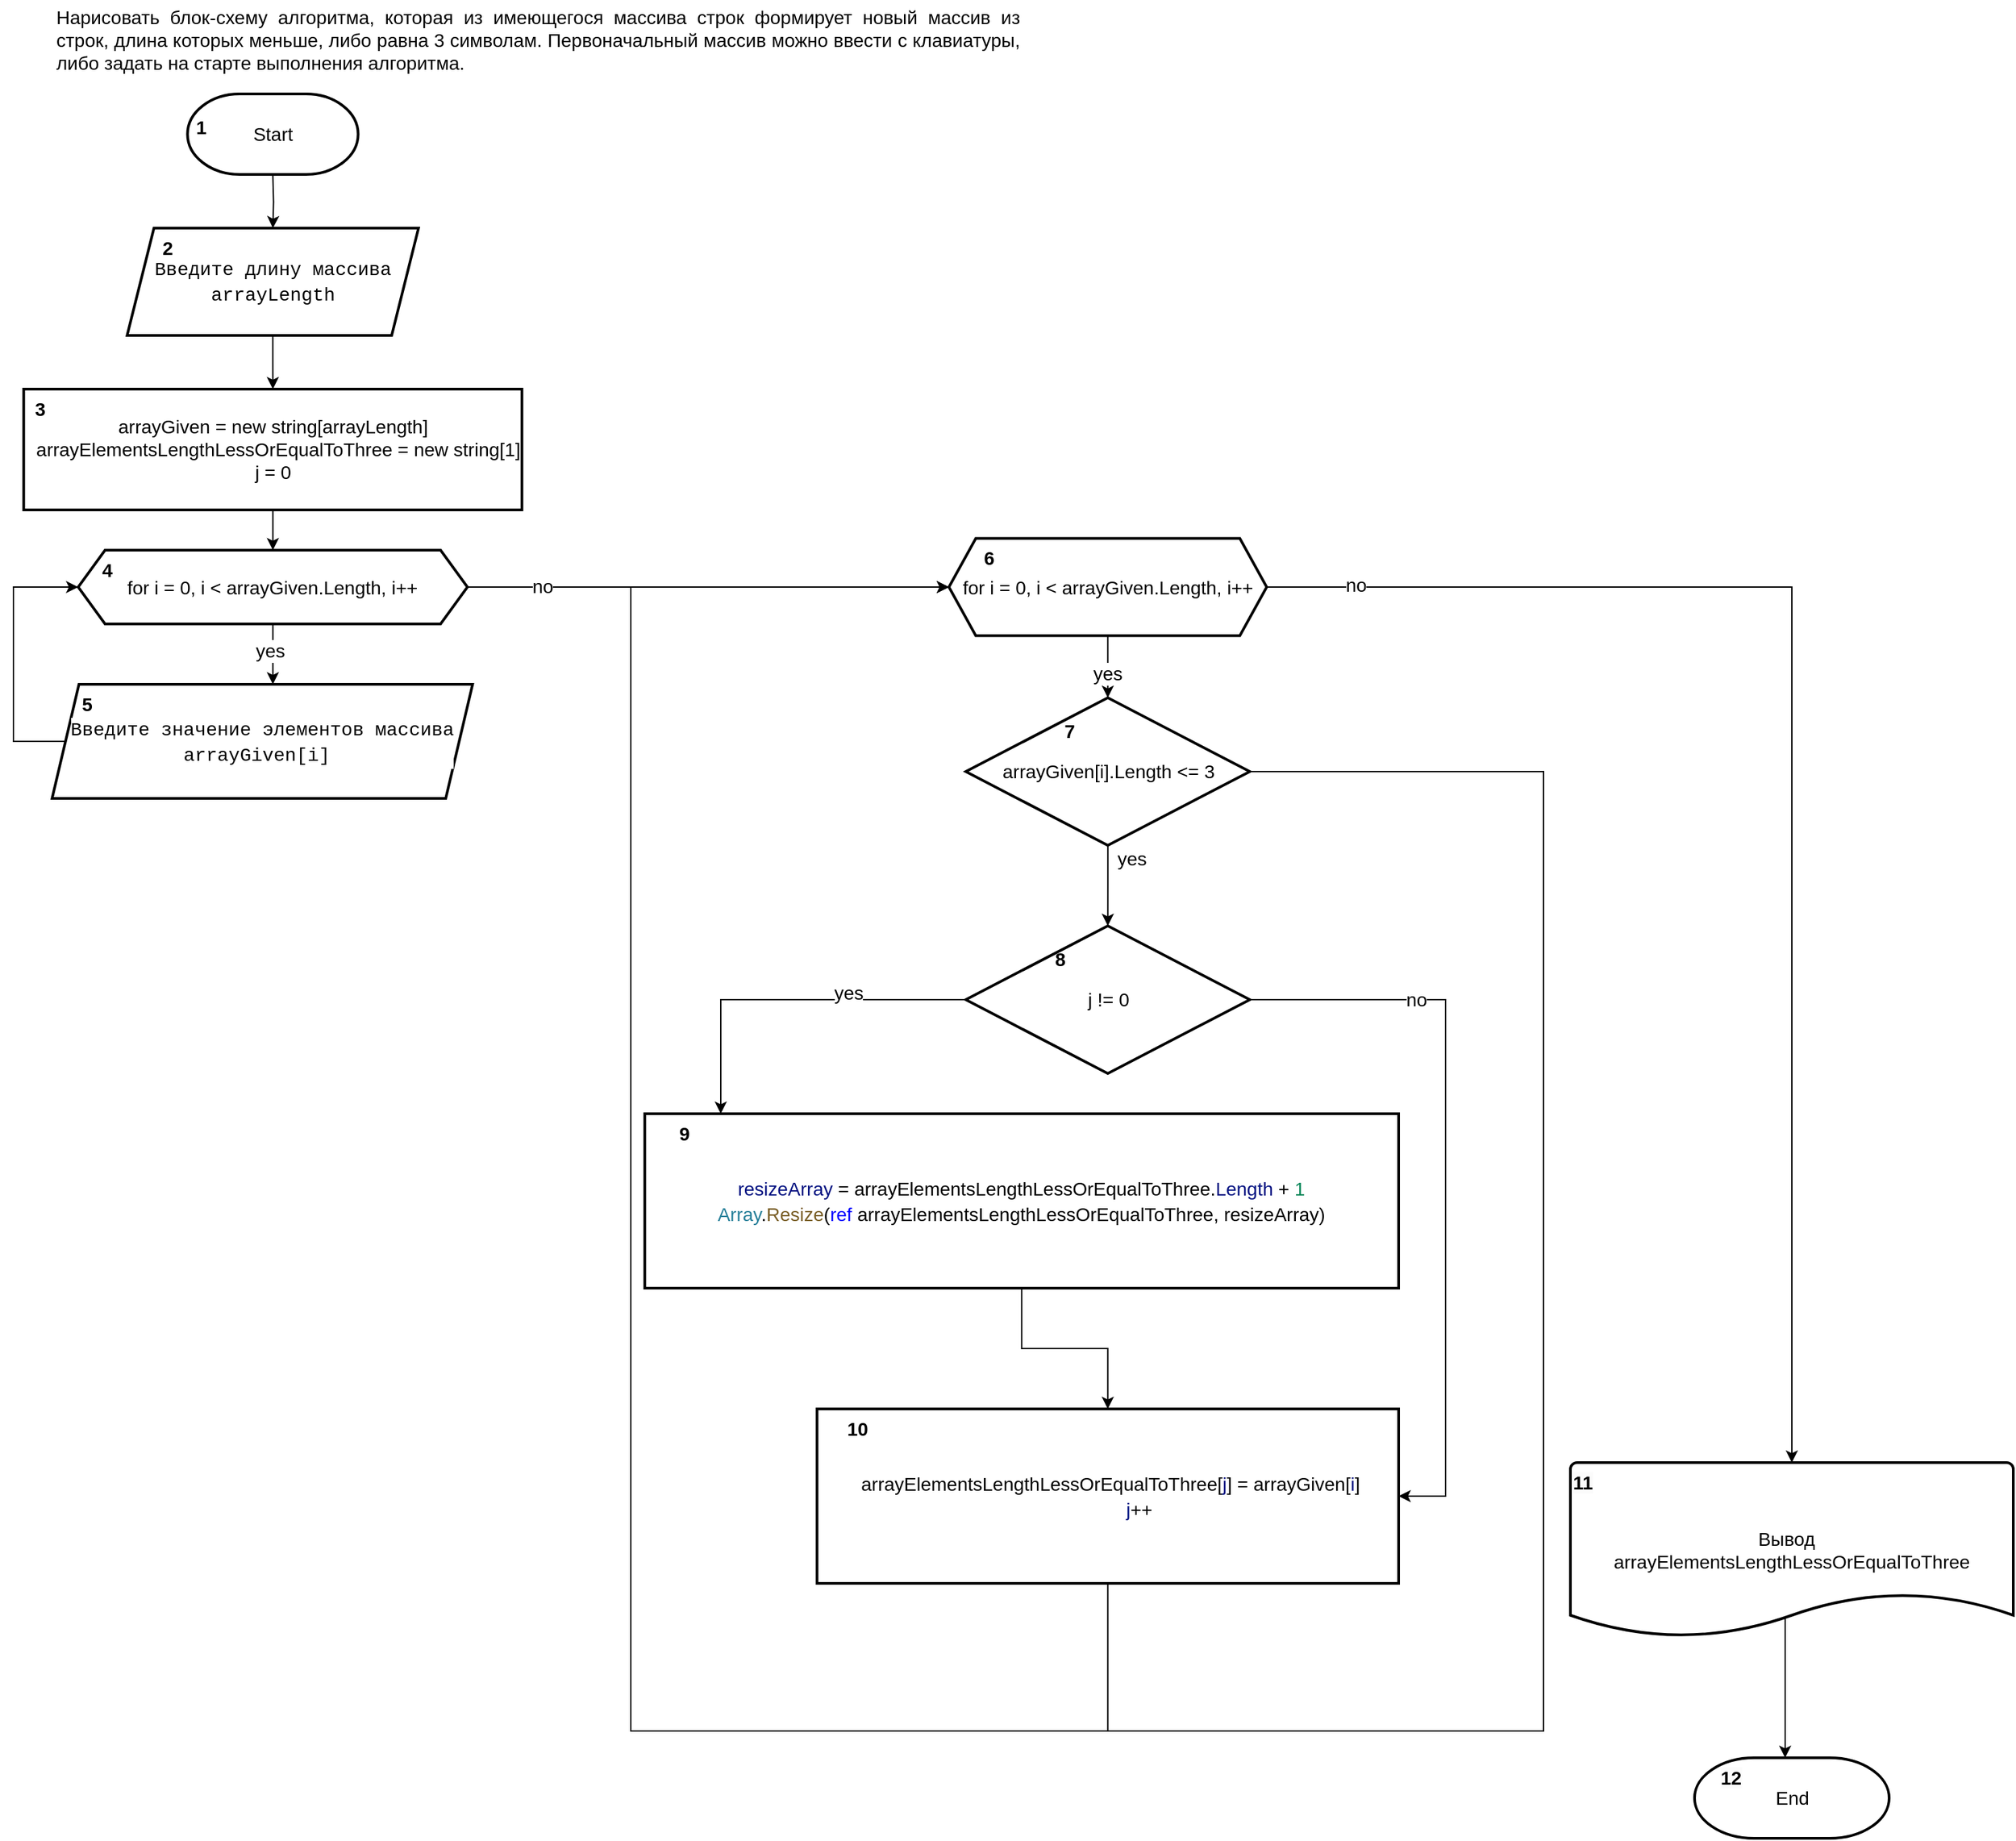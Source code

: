<mxfile version="21.1.5" type="device">
  <diagram id="RkJwqlZ_fVXJaQxUuwy1" name="Страница 1">
    <mxGraphModel dx="1434" dy="788" grid="1" gridSize="10" guides="1" tooltips="1" connect="1" arrows="1" fold="1" page="1" pageScale="1" pageWidth="827" pageHeight="1169" math="0" shadow="0">
      <root>
        <mxCell id="0" />
        <mxCell id="1" parent="0" />
        <mxCell id="TW7Y_rrsZ_jFDQ2ziWj9-1" value="&lt;div style=&quot;text-align: justify;&quot;&gt;&lt;span style=&quot;font-size: 14px; background-color: initial;&quot;&gt;Нарисовать блок-схему алгоритма,&amp;nbsp;которая из имеющегося массива строк формирует новый массив из строк, длина которых меньше, либо равна 3 символам. Первоначальный массив можно ввести с клавиатуры, либо задать на старте выполнения алгоритма.&amp;nbsp;&lt;/span&gt;&lt;/div&gt;" style="text;html=1;strokeColor=none;fillColor=none;align=left;verticalAlign=middle;whiteSpace=wrap;rounded=0;" parent="1" vertex="1">
          <mxGeometry x="50" y="10" width="720" height="60" as="geometry" />
        </mxCell>
        <mxCell id="TW7Y_rrsZ_jFDQ2ziWj9-4" value="" style="edgeStyle=orthogonalEdgeStyle;rounded=0;orthogonalLoop=1;jettySize=auto;html=1;" parent="1" edge="1">
          <mxGeometry relative="1" as="geometry">
            <mxPoint x="213.25" y="140" as="sourcePoint" />
            <mxPoint x="213.3" y="180" as="targetPoint" />
          </mxGeometry>
        </mxCell>
        <mxCell id="dgL0YuDlZIvRxpqS1r9H-7" value="" style="edgeStyle=orthogonalEdgeStyle;rounded=0;orthogonalLoop=1;jettySize=auto;html=1;entryX=0;entryY=0.5;entryDx=0;entryDy=0;" parent="1" edge="1">
          <mxGeometry relative="1" as="geometry">
            <mxPoint x="40.69" y="420" as="targetPoint" />
            <Array as="points">
              <mxPoint x="10" y="560" />
              <mxPoint x="10" y="420" />
            </Array>
          </mxGeometry>
        </mxCell>
        <mxCell id="dgL0YuDlZIvRxpqS1r9H-12" value="&lt;font style=&quot;font-size: 14px;&quot;&gt;yes&lt;br&gt;&lt;/font&gt;" style="edgeLabel;html=1;align=center;verticalAlign=middle;resizable=0;points=[];" parent="dgL0YuDlZIvRxpqS1r9H-7" vertex="1" connectable="0">
          <mxGeometry x="0.022" relative="1" as="geometry">
            <mxPoint x="20" y="6" as="offset" />
          </mxGeometry>
        </mxCell>
        <mxCell id="0LKnxJZpvo0fj-x4wCi4-4" value="" style="edgeStyle=orthogonalEdgeStyle;rounded=0;orthogonalLoop=1;jettySize=auto;html=1;" parent="1" source="0LKnxJZpvo0fj-x4wCi4-2" target="0LKnxJZpvo0fj-x4wCi4-3" edge="1">
          <mxGeometry relative="1" as="geometry" />
        </mxCell>
        <mxCell id="0LKnxJZpvo0fj-x4wCi4-7" value="" style="edgeStyle=orthogonalEdgeStyle;rounded=0;orthogonalLoop=1;jettySize=auto;html=1;" parent="1" source="0LKnxJZpvo0fj-x4wCi4-3" target="0LKnxJZpvo0fj-x4wCi4-6" edge="1">
          <mxGeometry relative="1" as="geometry" />
        </mxCell>
        <mxCell id="0LKnxJZpvo0fj-x4wCi4-9" value="" style="edgeStyle=orthogonalEdgeStyle;rounded=0;orthogonalLoop=1;jettySize=auto;html=1;" parent="1" source="0LKnxJZpvo0fj-x4wCi4-6" target="0LKnxJZpvo0fj-x4wCi4-8" edge="1">
          <mxGeometry relative="1" as="geometry">
            <Array as="points">
              <mxPoint x="213" y="490" />
              <mxPoint x="213" y="490" />
            </Array>
          </mxGeometry>
        </mxCell>
        <mxCell id="0LKnxJZpvo0fj-x4wCi4-10" value="yes" style="edgeLabel;html=1;align=center;verticalAlign=middle;resizable=0;points=[];fontSize=14;" parent="0LKnxJZpvo0fj-x4wCi4-9" vertex="1" connectable="0">
          <mxGeometry x="-0.327" y="-3" relative="1" as="geometry">
            <mxPoint y="5" as="offset" />
          </mxGeometry>
        </mxCell>
        <mxCell id="0LKnxJZpvo0fj-x4wCi4-16" value="" style="edgeStyle=orthogonalEdgeStyle;rounded=0;orthogonalLoop=1;jettySize=auto;html=1;entryX=0;entryY=0.5;entryDx=0;entryDy=0;" parent="1" source="0LKnxJZpvo0fj-x4wCi4-6" target="0LKnxJZpvo0fj-x4wCi4-15" edge="1">
          <mxGeometry relative="1" as="geometry">
            <mxPoint x="430" y="448" as="targetPoint" />
          </mxGeometry>
        </mxCell>
        <mxCell id="0LKnxJZpvo0fj-x4wCi4-17" value="&lt;font style=&quot;font-size: 14px;&quot;&gt;no&lt;/font&gt;" style="edgeLabel;html=1;align=center;verticalAlign=middle;resizable=0;points=[];" parent="0LKnxJZpvo0fj-x4wCi4-16" vertex="1" connectable="0">
          <mxGeometry x="0.262" y="-1" relative="1" as="geometry">
            <mxPoint x="-171" y="-2" as="offset" />
          </mxGeometry>
        </mxCell>
        <mxCell id="0LKnxJZpvo0fj-x4wCi4-14" style="edgeStyle=orthogonalEdgeStyle;rounded=0;orthogonalLoop=1;jettySize=auto;html=1;exitX=0;exitY=0.5;exitDx=0;exitDy=0;entryX=0;entryY=0.5;entryDx=0;entryDy=0;" parent="1" source="0LKnxJZpvo0fj-x4wCi4-8" target="0LKnxJZpvo0fj-x4wCi4-6" edge="1">
          <mxGeometry relative="1" as="geometry">
            <Array as="points">
              <mxPoint x="20" y="563" />
              <mxPoint x="20" y="448" />
            </Array>
          </mxGeometry>
        </mxCell>
        <mxCell id="0LKnxJZpvo0fj-x4wCi4-19" value="" style="edgeStyle=orthogonalEdgeStyle;rounded=0;orthogonalLoop=1;jettySize=auto;html=1;" parent="1" source="0LKnxJZpvo0fj-x4wCi4-15" target="0LKnxJZpvo0fj-x4wCi4-18" edge="1">
          <mxGeometry relative="1" as="geometry">
            <Array as="points">
              <mxPoint x="835" y="520" />
              <mxPoint x="835" y="520" />
            </Array>
          </mxGeometry>
        </mxCell>
        <mxCell id="0LKnxJZpvo0fj-x4wCi4-20" value="&lt;font style=&quot;font-size: 14px;&quot;&gt;yes&lt;/font&gt;" style="edgeLabel;html=1;align=center;verticalAlign=middle;resizable=0;points=[];" parent="0LKnxJZpvo0fj-x4wCi4-19" vertex="1" connectable="0">
          <mxGeometry x="0.208" y="-1" relative="1" as="geometry">
            <mxPoint as="offset" />
          </mxGeometry>
        </mxCell>
        <mxCell id="0LKnxJZpvo0fj-x4wCi4-43" style="edgeStyle=orthogonalEdgeStyle;rounded=0;orthogonalLoop=1;jettySize=auto;html=1;exitX=1;exitY=0.5;exitDx=0;exitDy=0;entryX=0.5;entryY=0;entryDx=0;entryDy=0;entryPerimeter=0;" parent="1" source="0LKnxJZpvo0fj-x4wCi4-15" edge="1" target="0LKnxJZpvo0fj-x4wCi4-45">
          <mxGeometry relative="1" as="geometry">
            <mxPoint x="1522" y="1080" as="targetPoint" />
            <Array as="points">
              <mxPoint x="1345" y="448" />
            </Array>
          </mxGeometry>
        </mxCell>
        <mxCell id="0LKnxJZpvo0fj-x4wCi4-44" value="&lt;font style=&quot;font-size: 14px;&quot;&gt;no&lt;/font&gt;" style="edgeLabel;html=1;align=center;verticalAlign=middle;resizable=0;points=[];" parent="0LKnxJZpvo0fj-x4wCi4-43" vertex="1" connectable="0">
          <mxGeometry x="-0.933" y="-1" relative="1" as="geometry">
            <mxPoint x="31" y="-3" as="offset" />
          </mxGeometry>
        </mxCell>
        <mxCell id="0LKnxJZpvo0fj-x4wCi4-25" style="edgeStyle=orthogonalEdgeStyle;rounded=0;orthogonalLoop=1;jettySize=auto;html=1;entryX=0.5;entryY=0;entryDx=0;entryDy=0;" parent="1" source="0LKnxJZpvo0fj-x4wCi4-18" target="0LKnxJZpvo0fj-x4wCi4-21" edge="1">
          <mxGeometry relative="1" as="geometry">
            <Array as="points">
              <mxPoint x="835" y="670" />
            </Array>
          </mxGeometry>
        </mxCell>
        <mxCell id="0LKnxJZpvo0fj-x4wCi4-26" value="&lt;font style=&quot;font-size: 14px;&quot;&gt;yes&lt;/font&gt;" style="edgeLabel;html=1;align=center;verticalAlign=middle;resizable=0;points=[];" parent="0LKnxJZpvo0fj-x4wCi4-25" vertex="1" connectable="0">
          <mxGeometry x="-0.103" relative="1" as="geometry">
            <mxPoint x="17" y="-17" as="offset" />
          </mxGeometry>
        </mxCell>
        <mxCell id="0LKnxJZpvo0fj-x4wCi4-31" value="" style="edgeStyle=orthogonalEdgeStyle;rounded=0;orthogonalLoop=1;jettySize=auto;html=1;" parent="1" source="0LKnxJZpvo0fj-x4wCi4-21" target="0LKnxJZpvo0fj-x4wCi4-30" edge="1">
          <mxGeometry relative="1" as="geometry">
            <Array as="points">
              <mxPoint x="547" y="755" />
            </Array>
          </mxGeometry>
        </mxCell>
        <mxCell id="0LKnxJZpvo0fj-x4wCi4-33" value="&lt;font style=&quot;font-size: 14px;&quot;&gt;yes&lt;/font&gt;" style="edgeLabel;html=1;align=center;verticalAlign=middle;resizable=0;points=[];" parent="0LKnxJZpvo0fj-x4wCi4-31" vertex="1" connectable="0">
          <mxGeometry x="-0.227" y="1" relative="1" as="geometry">
            <mxPoint x="16" y="-6" as="offset" />
          </mxGeometry>
        </mxCell>
        <mxCell id="0LKnxJZpvo0fj-x4wCi4-35" value="" style="edgeStyle=orthogonalEdgeStyle;rounded=0;orthogonalLoop=1;jettySize=auto;html=1;" parent="1" source="0LKnxJZpvo0fj-x4wCi4-21" target="0LKnxJZpvo0fj-x4wCi4-34" edge="1">
          <mxGeometry relative="1" as="geometry">
            <Array as="points">
              <mxPoint x="1087" y="755" />
            </Array>
          </mxGeometry>
        </mxCell>
        <mxCell id="0LKnxJZpvo0fj-x4wCi4-36" value="&lt;font style=&quot;font-size: 14px;&quot;&gt;no&lt;/font&gt;" style="edgeLabel;html=1;align=center;verticalAlign=middle;resizable=0;points=[];" parent="0LKnxJZpvo0fj-x4wCi4-35" vertex="1" connectable="0">
          <mxGeometry x="-0.788" y="2" relative="1" as="geometry">
            <mxPoint x="65" y="2" as="offset" />
          </mxGeometry>
        </mxCell>
        <mxCell id="Y_my2KG7RdP4qPt7UipO-1" value="" style="edgeStyle=orthogonalEdgeStyle;rounded=0;orthogonalLoop=1;jettySize=auto;html=1;" edge="1" parent="1" source="0LKnxJZpvo0fj-x4wCi4-30" target="0LKnxJZpvo0fj-x4wCi4-34">
          <mxGeometry relative="1" as="geometry" />
        </mxCell>
        <mxCell id="0LKnxJZpvo0fj-x4wCi4-48" value="" style="edgeStyle=orthogonalEdgeStyle;rounded=0;orthogonalLoop=1;jettySize=auto;html=1;exitX=0.506;exitY=0.862;exitDx=0;exitDy=0;exitPerimeter=0;entryX=1;entryY=0;entryDx=0;entryDy=0;" parent="1" source="0LKnxJZpvo0fj-x4wCi4-45" edge="1" target="mNTBSG7Fdfv_2k1WUgpb-14">
          <mxGeometry relative="1" as="geometry">
            <mxPoint x="1527" y="1290" as="targetPoint" />
            <Array as="points">
              <mxPoint x="1340" y="1212" />
            </Array>
          </mxGeometry>
        </mxCell>
        <mxCell id="Y_my2KG7RdP4qPt7UipO-2" value="" style="group" vertex="1" connectable="0" parent="1">
          <mxGeometry x="618.73" y="1060" width="433.27" height="130" as="geometry" />
        </mxCell>
        <mxCell id="0LKnxJZpvo0fj-x4wCi4-34" value="&lt;div style=&quot;background-color: rgb(255, 255, 255); font-size: 14px; line-height: 19px;&quot;&gt;&lt;div style=&quot;&quot;&gt;&amp;nbsp;arrayElementsLengthLessOrEqualToThree[&lt;span style=&quot;color: rgb(0, 16, 128);&quot;&gt;j&lt;/span&gt;] =&amp;nbsp;arrayGiven[&lt;span style=&quot;color: rgb(0, 16, 128);&quot;&gt;i&lt;/span&gt;]&lt;/div&gt;&lt;div style=&quot;&quot;&gt;&amp;nbsp; &amp;nbsp; &amp;nbsp; &amp;nbsp; &amp;nbsp; &amp;nbsp; &lt;span style=&quot;color: rgb(0, 16, 128);&quot;&gt;j&lt;/span&gt;++&lt;/div&gt;&lt;/div&gt;" style="whiteSpace=wrap;html=1;strokeWidth=2;" parent="Y_my2KG7RdP4qPt7UipO-2" vertex="1">
          <mxGeometry width="433.27" height="130" as="geometry" />
        </mxCell>
        <mxCell id="mNTBSG7Fdfv_2k1WUgpb-12" value="&lt;font style=&quot;font-size: 14px;&quot;&gt;&lt;b&gt;10&lt;/b&gt;&lt;/font&gt;" style="text;html=1;strokeColor=none;fillColor=none;align=center;verticalAlign=middle;whiteSpace=wrap;rounded=0;" parent="Y_my2KG7RdP4qPt7UipO-2" vertex="1">
          <mxGeometry width="60" height="30" as="geometry" />
        </mxCell>
        <mxCell id="Y_my2KG7RdP4qPt7UipO-3" value="" style="group" vertex="1" connectable="0" parent="1">
          <mxGeometry x="490.37" y="840" width="561.63" height="130" as="geometry" />
        </mxCell>
        <mxCell id="0LKnxJZpvo0fj-x4wCi4-30" value="&lt;div style=&quot;background-color: rgb(255, 255, 255); font-size: 14px; line-height: 19px;&quot;&gt;&lt;div style=&quot;&quot;&gt;&lt;span style=&quot;color: rgb(0, 16, 128);&quot;&gt;resizeArray&lt;/span&gt; =&amp;nbsp;arrayElementsLengthLessOrEqualToThree.&lt;span style=&quot;color: rgb(0, 16, 128);&quot;&gt;Length&lt;/span&gt; + &lt;span style=&quot;color: rgb(9, 134, 88);&quot;&gt;1&lt;/span&gt;&lt;/div&gt;&lt;div style=&quot;&quot;&gt;&lt;span style=&quot;color: rgb(38, 127, 153);&quot;&gt;Array&lt;/span&gt;.&lt;span style=&quot;color: rgb(121, 94, 38);&quot;&gt;Resize&lt;/span&gt;(&lt;span style=&quot;color: rgb(0, 0, 255);&quot;&gt;ref&lt;/span&gt;&amp;nbsp;arrayElementsLengthLessOrEqualToThree, resizeArray)&lt;/div&gt;&lt;/div&gt;" style="whiteSpace=wrap;html=1;strokeWidth=2;" parent="Y_my2KG7RdP4qPt7UipO-3" vertex="1">
          <mxGeometry width="561.63" height="130" as="geometry" />
        </mxCell>
        <mxCell id="mNTBSG7Fdfv_2k1WUgpb-5" value="&lt;font style=&quot;font-size: 14px;&quot;&gt;&lt;b&gt;9&lt;/b&gt;&lt;/font&gt;" style="text;html=1;strokeColor=none;fillColor=none;align=center;verticalAlign=middle;whiteSpace=wrap;rounded=0;" parent="Y_my2KG7RdP4qPt7UipO-3" vertex="1">
          <mxGeometry width="60" height="30" as="geometry" />
        </mxCell>
        <mxCell id="Y_my2KG7RdP4qPt7UipO-4" value="" style="group" vertex="1" connectable="0" parent="1">
          <mxGeometry x="729.55" y="700" width="211.63" height="110" as="geometry" />
        </mxCell>
        <mxCell id="0LKnxJZpvo0fj-x4wCi4-21" value="&lt;font style=&quot;font-size: 14px;&quot;&gt;j != 0&lt;/font&gt;" style="rhombus;whiteSpace=wrap;html=1;strokeWidth=2;" parent="Y_my2KG7RdP4qPt7UipO-4" vertex="1">
          <mxGeometry width="211.63" height="110" as="geometry" />
        </mxCell>
        <mxCell id="mNTBSG7Fdfv_2k1WUgpb-6" value="&lt;font style=&quot;font-size: 14px;&quot;&gt;&lt;b&gt;8&lt;/b&gt;&lt;/font&gt;" style="text;html=1;strokeColor=none;fillColor=none;align=center;verticalAlign=middle;whiteSpace=wrap;rounded=0;" parent="Y_my2KG7RdP4qPt7UipO-4" vertex="1">
          <mxGeometry x="40.45" y="10" width="60" height="30" as="geometry" />
        </mxCell>
        <mxCell id="Y_my2KG7RdP4qPt7UipO-5" value="" style="group" vertex="1" connectable="0" parent="1">
          <mxGeometry x="729.55" y="530" width="211.63" height="110" as="geometry" />
        </mxCell>
        <mxCell id="0LKnxJZpvo0fj-x4wCi4-18" value="&lt;font style=&quot;font-size: 14px;&quot;&gt;arrayGiven[i].Length&lt;span style=&quot;background-color: initial;&quot;&gt;&amp;nbsp;&amp;lt;= 3&lt;/span&gt;&lt;/font&gt;" style="rhombus;whiteSpace=wrap;html=1;strokeWidth=2;" parent="Y_my2KG7RdP4qPt7UipO-5" vertex="1">
          <mxGeometry width="211.63" height="110" as="geometry" />
        </mxCell>
        <mxCell id="mNTBSG7Fdfv_2k1WUgpb-7" value="&lt;font style=&quot;font-size: 14px;&quot;&gt;&lt;b&gt;7&lt;/b&gt;&lt;/font&gt;" style="text;html=1;strokeColor=none;fillColor=none;align=center;verticalAlign=middle;whiteSpace=wrap;rounded=0;" parent="Y_my2KG7RdP4qPt7UipO-5" vertex="1">
          <mxGeometry x="47.45" y="10" width="60" height="30" as="geometry" />
        </mxCell>
        <mxCell id="Y_my2KG7RdP4qPt7UipO-6" value="" style="group" vertex="1" connectable="0" parent="1">
          <mxGeometry x="717" y="411.25" width="236.74" height="72.5" as="geometry" />
        </mxCell>
        <mxCell id="0LKnxJZpvo0fj-x4wCi4-15" value="&lt;font style=&quot;font-size: 14px;&quot;&gt;for i = 0, i &amp;lt; arrayGiven.Length, i++&lt;/font&gt;" style="shape=hexagon;perimeter=hexagonPerimeter2;whiteSpace=wrap;html=1;fixedSize=1;strokeWidth=2;" parent="Y_my2KG7RdP4qPt7UipO-6" vertex="1">
          <mxGeometry width="236.74" height="72.5" as="geometry" />
        </mxCell>
        <mxCell id="mNTBSG7Fdfv_2k1WUgpb-8" value="&lt;font style=&quot;font-size: 14px;&quot;&gt;&lt;b&gt;6&lt;/b&gt;&lt;/font&gt;" style="text;html=1;strokeColor=none;fillColor=none;align=center;verticalAlign=middle;whiteSpace=wrap;rounded=0;" parent="Y_my2KG7RdP4qPt7UipO-6" vertex="1">
          <mxGeometry width="60" height="30" as="geometry" />
        </mxCell>
        <mxCell id="Y_my2KG7RdP4qPt7UipO-7" style="edgeStyle=orthogonalEdgeStyle;rounded=0;orthogonalLoop=1;jettySize=auto;html=1;entryX=0;entryY=0.5;entryDx=0;entryDy=0;" edge="1" parent="1" source="0LKnxJZpvo0fj-x4wCi4-34" target="0LKnxJZpvo0fj-x4wCi4-15">
          <mxGeometry relative="1" as="geometry">
            <mxPoint x="710" y="440" as="targetPoint" />
            <Array as="points">
              <mxPoint x="835" y="1300" />
              <mxPoint x="480" y="1300" />
              <mxPoint x="480" y="448" />
            </Array>
          </mxGeometry>
        </mxCell>
        <mxCell id="Y_my2KG7RdP4qPt7UipO-8" value="" style="group" vertex="1" connectable="0" parent="1">
          <mxGeometry x="44.7" y="520" width="317.41" height="85" as="geometry" />
        </mxCell>
        <mxCell id="0LKnxJZpvo0fj-x4wCi4-8" value="&lt;div style=&quot;border-color: var(--border-color); background-color: rgb(255, 255, 255); font-family: Consolas, &amp;quot;Courier New&amp;quot;, monospace; font-size: 14px; line-height: 19px;&quot;&gt;Введите значение элементов массива&lt;/div&gt;&lt;div style=&quot;border-color: var(--border-color); background-color: rgb(255, 255, 255); font-family: Consolas, &amp;quot;Courier New&amp;quot;, monospace; font-size: 14px; line-height: 19px;&quot;&gt;arrayGiven[i]&amp;nbsp;&lt;br&gt;&lt;/div&gt;" style="shape=parallelogram;perimeter=parallelogramPerimeter;whiteSpace=wrap;html=1;fixedSize=1;strokeWidth=2;" parent="Y_my2KG7RdP4qPt7UipO-8" vertex="1">
          <mxGeometry x="4.11" width="313.3" height="85" as="geometry" />
        </mxCell>
        <mxCell id="mNTBSG7Fdfv_2k1WUgpb-9" value="&lt;font style=&quot;font-size: 14px;&quot;&gt;&lt;b&gt;5&lt;/b&gt;&lt;/font&gt;" style="text;html=1;strokeColor=none;fillColor=none;align=center;verticalAlign=middle;whiteSpace=wrap;rounded=0;" parent="Y_my2KG7RdP4qPt7UipO-8" vertex="1">
          <mxGeometry width="60" height="30" as="geometry" />
        </mxCell>
        <mxCell id="Y_my2KG7RdP4qPt7UipO-9" value="" style="group" vertex="1" connectable="0" parent="1">
          <mxGeometry x="60" y="420" width="298.26" height="55" as="geometry" />
        </mxCell>
        <mxCell id="0LKnxJZpvo0fj-x4wCi4-6" value="&lt;font style=&quot;font-size: 14px;&quot;&gt;for i = 0, i &amp;lt; arrayGiven.Length, i++&lt;/font&gt;" style="shape=hexagon;perimeter=hexagonPerimeter2;whiteSpace=wrap;html=1;fixedSize=1;strokeWidth=2;" parent="Y_my2KG7RdP4qPt7UipO-9" vertex="1">
          <mxGeometry x="8.26" width="290" height="55" as="geometry" />
        </mxCell>
        <mxCell id="mNTBSG7Fdfv_2k1WUgpb-10" value="&lt;font style=&quot;font-size: 14px;&quot;&gt;&lt;b&gt;4&lt;/b&gt;&lt;/font&gt;" style="text;html=1;strokeColor=none;fillColor=none;align=center;verticalAlign=middle;whiteSpace=wrap;rounded=0;" parent="Y_my2KG7RdP4qPt7UipO-9" vertex="1">
          <mxGeometry width="60" height="30" as="geometry" />
        </mxCell>
        <mxCell id="Y_my2KG7RdP4qPt7UipO-10" value="" style="group" vertex="1" connectable="0" parent="1">
          <mxGeometry x="10" y="300" width="388.86" height="90" as="geometry" />
        </mxCell>
        <mxCell id="0LKnxJZpvo0fj-x4wCi4-3" value="&lt;font style=&quot;font-size: 14px;&quot;&gt;arrayGiven = new string[arrayLength]&lt;br&gt;&amp;nbsp;&amp;nbsp;arrayElementsLengthLessOrEqualToThree = new string[1]&lt;br&gt;j = 0&lt;br&gt;&lt;/font&gt;" style="rounded=0;whiteSpace=wrap;html=1;strokeWidth=2;" parent="Y_my2KG7RdP4qPt7UipO-10" vertex="1">
          <mxGeometry x="17.67" width="371.19" height="90" as="geometry" />
        </mxCell>
        <mxCell id="mNTBSG7Fdfv_2k1WUgpb-11" value="&lt;font style=&quot;font-size: 14px;&quot;&gt;&lt;b&gt;3&lt;/b&gt;&lt;/font&gt;" style="text;html=1;strokeColor=none;fillColor=none;align=center;verticalAlign=middle;whiteSpace=wrap;rounded=0;" parent="Y_my2KG7RdP4qPt7UipO-10" vertex="1">
          <mxGeometry width="60" height="30" as="geometry" />
        </mxCell>
        <mxCell id="Y_my2KG7RdP4qPt7UipO-11" value="" style="group" vertex="1" connectable="0" parent="1">
          <mxGeometry x="104.7" y="180" width="217.11" height="80" as="geometry" />
        </mxCell>
        <mxCell id="0LKnxJZpvo0fj-x4wCi4-2" value="&lt;div style=&quot;border-color: var(--border-color); background-color: rgb(255, 255, 255); font-family: Consolas, &amp;quot;Courier New&amp;quot;, monospace; font-size: 14px; line-height: 19px;&quot;&gt;Введите длину массива&lt;/div&gt;&lt;div style=&quot;border-color: var(--border-color); background-color: rgb(255, 255, 255); font-family: Consolas, &amp;quot;Courier New&amp;quot;, monospace; font-size: 14px; line-height: 19px;&quot;&gt;arrayLength&lt;/div&gt;" style="shape=parallelogram;perimeter=parallelogramPerimeter;whiteSpace=wrap;html=1;fixedSize=1;strokeWidth=2;" parent="Y_my2KG7RdP4qPt7UipO-11" vertex="1">
          <mxGeometry width="217.11" height="80" as="geometry" />
        </mxCell>
        <mxCell id="mNTBSG7Fdfv_2k1WUgpb-4" value="&lt;font style=&quot;font-size: 14px;&quot;&gt;&lt;b&gt;2&lt;/b&gt;&lt;/font&gt;" style="text;html=1;strokeColor=none;fillColor=none;align=center;verticalAlign=middle;whiteSpace=wrap;rounded=0;" parent="Y_my2KG7RdP4qPt7UipO-11" vertex="1">
          <mxGeometry width="60" height="30" as="geometry" />
        </mxCell>
        <mxCell id="Y_my2KG7RdP4qPt7UipO-12" value="" style="group" vertex="1" connectable="0" parent="1">
          <mxGeometry x="130" y="80" width="146.81" height="60" as="geometry" />
        </mxCell>
        <mxCell id="A2ZfnswEodKYnZPHTsR--3" value="&lt;font style=&quot;font-size: 14px;&quot;&gt;Start&lt;/font&gt;" style="strokeWidth=2;html=1;shape=mxgraph.flowchart.terminator;whiteSpace=wrap;" parent="Y_my2KG7RdP4qPt7UipO-12" vertex="1">
          <mxGeometry x="19.7" width="127.11" height="60" as="geometry" />
        </mxCell>
        <mxCell id="mNTBSG7Fdfv_2k1WUgpb-3" value="&lt;font style=&quot;font-size: 14px;&quot;&gt;&lt;b&gt;1&lt;/b&gt;&lt;/font&gt;" style="text;html=1;strokeColor=none;fillColor=none;align=center;verticalAlign=middle;whiteSpace=wrap;rounded=0;" parent="Y_my2KG7RdP4qPt7UipO-12" vertex="1">
          <mxGeometry y="10" width="60" height="30" as="geometry" />
        </mxCell>
        <mxCell id="Y_my2KG7RdP4qPt7UipO-13" value="" style="group" vertex="1" connectable="0" parent="1">
          <mxGeometry x="1180" y="1100" width="330" height="130" as="geometry" />
        </mxCell>
        <mxCell id="0LKnxJZpvo0fj-x4wCi4-45" value="&lt;font style=&quot;font-size: 14px;&quot;&gt;Вывод&amp;nbsp;&amp;nbsp;&lt;br&gt;arrayElementsLengthLessOrEqualToThree&lt;/font&gt;" style="strokeWidth=2;html=1;shape=mxgraph.flowchart.document2;whiteSpace=wrap;size=0.25;" parent="Y_my2KG7RdP4qPt7UipO-13" vertex="1">
          <mxGeometry width="330" height="130" as="geometry" />
        </mxCell>
        <mxCell id="mNTBSG7Fdfv_2k1WUgpb-13" value="&lt;b style=&quot;border-color: var(--border-color); color: rgb(0, 0, 0); font-family: Helvetica; font-size: 14px; font-style: normal; font-variant-ligatures: normal; font-variant-caps: normal; letter-spacing: normal; orphans: 2; text-align: center; text-indent: 0px; text-transform: none; widows: 2; word-spacing: 0px; -webkit-text-stroke-width: 0px; background-color: rgb(251, 251, 251); text-decoration-thickness: initial; text-decoration-style: initial; text-decoration-color: initial;&quot;&gt;11&lt;/b&gt;" style="text;whiteSpace=wrap;html=1;" parent="Y_my2KG7RdP4qPt7UipO-13" vertex="1">
          <mxGeometry width="50" height="40" as="geometry" />
        </mxCell>
        <mxCell id="Y_my2KG7RdP4qPt7UipO-14" value="" style="group" vertex="1" connectable="0" parent="1">
          <mxGeometry x="1272.5" y="1320" width="145" height="60" as="geometry" />
        </mxCell>
        <mxCell id="0LKnxJZpvo0fj-x4wCi4-47" value="&lt;font style=&quot;font-size: 14px;&quot;&gt;End&lt;/font&gt;" style="strokeWidth=2;html=1;shape=mxgraph.flowchart.terminator;whiteSpace=wrap;" parent="Y_my2KG7RdP4qPt7UipO-14" vertex="1">
          <mxGeometry width="145" height="60" as="geometry" />
        </mxCell>
        <mxCell id="mNTBSG7Fdfv_2k1WUgpb-14" value="&lt;b style=&quot;border-color: var(--border-color); color: rgb(0, 0, 0); font-family: Helvetica; font-size: 14px; font-style: normal; font-variant-ligatures: normal; font-variant-caps: normal; letter-spacing: normal; orphans: 2; text-align: center; text-indent: 0px; text-transform: none; widows: 2; word-spacing: 0px; -webkit-text-stroke-width: 0px; background-color: rgb(251, 251, 251); text-decoration-thickness: initial; text-decoration-style: initial; text-decoration-color: initial;&quot;&gt;12&lt;/b&gt;" style="text;whiteSpace=wrap;html=1;" parent="Y_my2KG7RdP4qPt7UipO-14" vertex="1">
          <mxGeometry x="17.5" width="50" height="40" as="geometry" />
        </mxCell>
        <mxCell id="Y_my2KG7RdP4qPt7UipO-16" value="" style="endArrow=none;html=1;rounded=0;exitX=1;exitY=0.5;exitDx=0;exitDy=0;" edge="1" parent="1" source="0LKnxJZpvo0fj-x4wCi4-18">
          <mxGeometry width="50" height="50" relative="1" as="geometry">
            <mxPoint x="1070" y="540" as="sourcePoint" />
            <mxPoint x="835" y="1300" as="targetPoint" />
            <Array as="points">
              <mxPoint x="1160" y="585" />
              <mxPoint x="1160" y="1300" />
            </Array>
          </mxGeometry>
        </mxCell>
      </root>
    </mxGraphModel>
  </diagram>
</mxfile>
